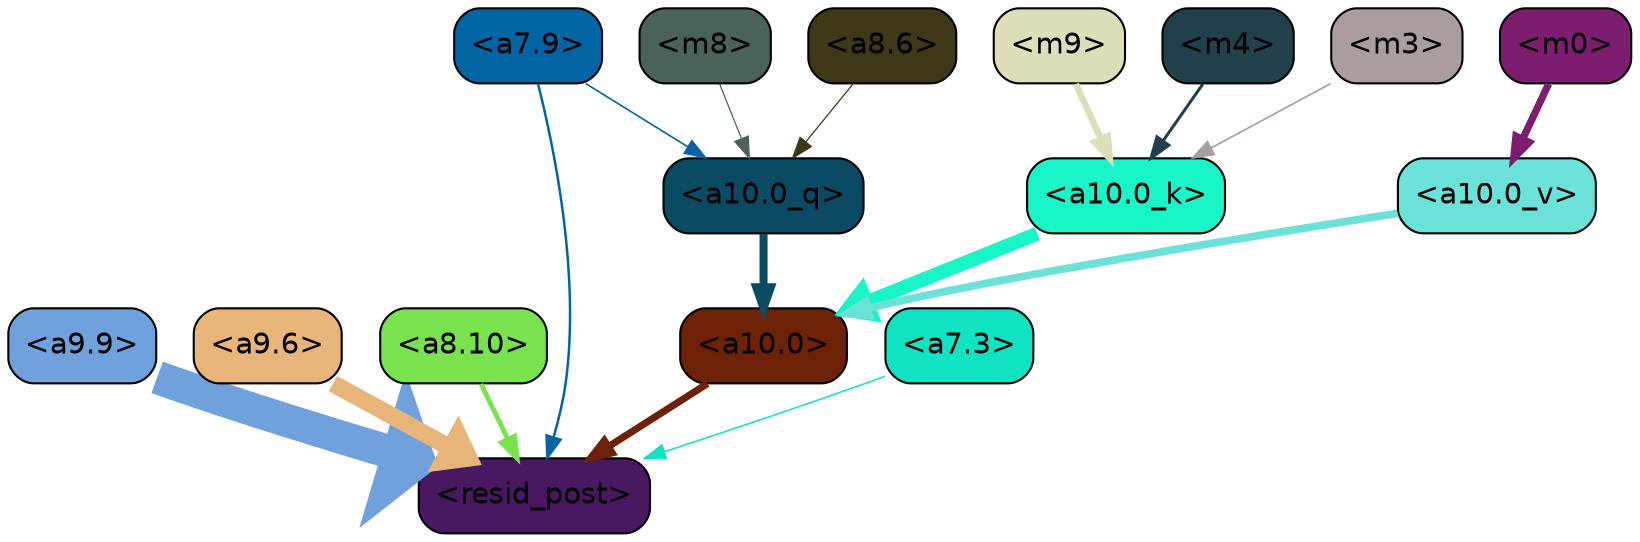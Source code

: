 strict digraph "" {
	graph [bgcolor=transparent,
		layout=dot,
		overlap=false,
		splines=true
	];
	"<a10.0>"	[color=black,
		fillcolor="#6d2208",
		fontname=Helvetica,
		shape=box,
		style="filled, rounded"];
	"<resid_post>"	[color=black,
		fillcolor="#481860",
		fontname=Helvetica,
		shape=box,
		style="filled, rounded"];
	"<a10.0>" -> "<resid_post>"	[color="#6d2208",
		penwidth=3.4253244400024414];
	"<a9.9>"	[color=black,
		fillcolor="#6fa2dc",
		fontname=Helvetica,
		shape=box,
		style="filled, rounded"];
	"<a9.9>" -> "<resid_post>"	[color="#6fa2dc",
		penwidth=16.05378818511963];
	"<a9.6>"	[color=black,
		fillcolor="#e7b57a",
		fontname=Helvetica,
		shape=box,
		style="filled, rounded"];
	"<a9.6>" -> "<resid_post>"	[color="#e7b57a",
		penwidth=8.33797836303711];
	"<a8.10>"	[color=black,
		fillcolor="#78e34f",
		fontname=Helvetica,
		shape=box,
		style="filled, rounded"];
	"<a8.10>" -> "<resid_post>"	[color="#78e34f",
		penwidth=2.3390636444091797];
	"<a7.9>"	[color=black,
		fillcolor="#0164a3",
		fontname=Helvetica,
		shape=box,
		style="filled, rounded"];
	"<a7.9>" -> "<resid_post>"	[color="#0164a3",
		penwidth=1.1926651000976562];
	"<a10.0_q>"	[color=black,
		fillcolor="#0b4a63",
		fontname=Helvetica,
		shape=box,
		style="filled, rounded"];
	"<a7.9>" -> "<a10.0_q>"	[color="#0164a3",
		penwidth=0.7811813354492188];
	"<a7.3>"	[color=black,
		fillcolor="#10e3c2",
		fontname=Helvetica,
		shape=box,
		style="filled, rounded"];
	"<a7.3>" -> "<resid_post>"	[color="#10e3c2",
		penwidth=0.7339706420898438];
	"<a10.0_q>" -> "<a10.0>"	[color="#0b4a63",
		penwidth=3.861766815185547];
	"<a10.0_k>"	[color=black,
		fillcolor="#18f5c7",
		fontname=Helvetica,
		shape=box,
		style="filled, rounded"];
	"<a10.0_k>" -> "<a10.0>"	[color="#18f5c7",
		penwidth=6.691814422607422];
	"<a10.0_v>"	[color=black,
		fillcolor="#6ae2d7",
		fontname=Helvetica,
		shape=box,
		style="filled, rounded"];
	"<a10.0_v>" -> "<a10.0>"	[color="#6ae2d7",
		penwidth=3.703948974609375];
	"<m8>"	[color=black,
		fillcolor="#4b6259",
		fontname=Helvetica,
		shape=box,
		style="filled, rounded"];
	"<m8>" -> "<a10.0_q>"	[color="#4b6259",
		penwidth=0.6];
	"<a8.6>"	[color=black,
		fillcolor="#3e3718",
		fontname=Helvetica,
		shape=box,
		style="filled, rounded"];
	"<a8.6>" -> "<a10.0_q>"	[color="#3e3718",
		penwidth=0.6];
	"<m9>"	[color=black,
		fillcolor="#dedfba",
		fontname=Helvetica,
		shape=box,
		style="filled, rounded"];
	"<m9>" -> "<a10.0_k>"	[color="#dedfba",
		penwidth=3.1536026000976562];
	"<m4>"	[color=black,
		fillcolor="#223f4c",
		fontname=Helvetica,
		shape=box,
		style="filled, rounded"];
	"<m4>" -> "<a10.0_k>"	[color="#223f4c",
		penwidth=1.4532089233398438];
	"<m3>"	[color=black,
		fillcolor="#a99e9d",
		fontname=Helvetica,
		shape=box,
		style="filled, rounded"];
	"<m3>" -> "<a10.0_k>"	[color="#a99e9d",
		penwidth=0.8012542724609375];
	"<m0>"	[color=black,
		fillcolor="#7c1d6f",
		fontname=Helvetica,
		shape=box,
		style="filled, rounded"];
	"<m0>" -> "<a10.0_v>"	[color="#7c1d6f",
		penwidth=3.520832061767578];
}
